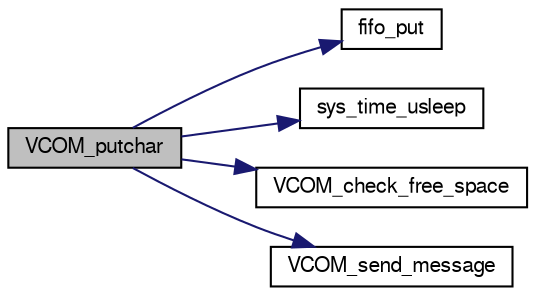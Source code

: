 digraph "VCOM_putchar"
{
  edge [fontname="FreeSans",fontsize="10",labelfontname="FreeSans",labelfontsize="10"];
  node [fontname="FreeSans",fontsize="10",shape=record];
  rankdir="LR";
  Node1 [label="VCOM_putchar",height=0.2,width=0.4,color="black", fillcolor="grey75", style="filled", fontcolor="black"];
  Node1 -> Node2 [color="midnightblue",fontsize="10",style="solid",fontname="FreeSans"];
  Node2 [label="fifo_put",height=0.2,width=0.4,color="black", fillcolor="white", style="filled",URL="$lpc21_2usb__ser__hw_8c.html#a60cebaa767a05f06a7b66c751c12318a"];
  Node1 -> Node3 [color="midnightblue",fontsize="10",style="solid",fontname="FreeSans"];
  Node3 [label="sys_time_usleep",height=0.2,width=0.4,color="black", fillcolor="white", style="filled",URL="$chibios_2mcu__periph_2sys__time__arch_8c.html#a74db3eed857f9c53bb67db256c12bc83",tooltip="sys_time_usleep(uint32_t us) "];
  Node1 -> Node4 [color="midnightblue",fontsize="10",style="solid",fontname="FreeSans"];
  Node4 [label="VCOM_check_free_space",height=0.2,width=0.4,color="black", fillcolor="white", style="filled",URL="$lpc21_2usb__ser__hw_8c.html#ae4318c752d87ae9cc59828f07ec04946",tooltip="Checks if buffer free in VCOM buffer. "];
  Node1 -> Node5 [color="midnightblue",fontsize="10",style="solid",fontname="FreeSans"];
  Node5 [label="VCOM_send_message",height=0.2,width=0.4,color="black", fillcolor="white", style="filled",URL="$lpc21_2usb__ser__hw_8c.html#aad17c325b3e7623c13d24b25fc42fe3b"];
}
